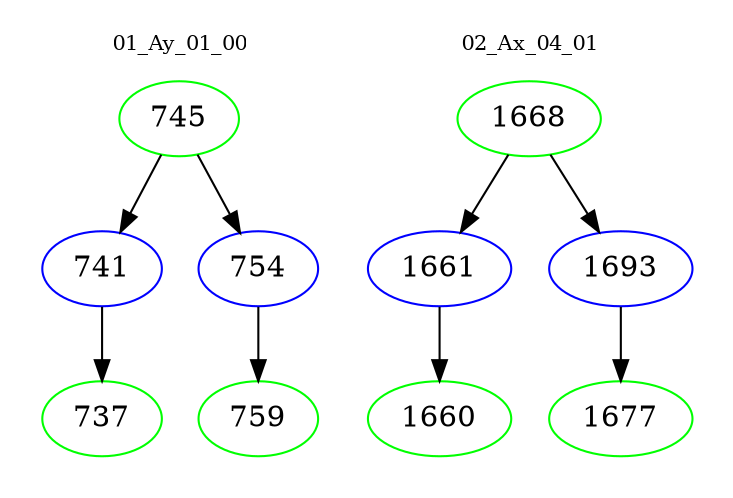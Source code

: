 digraph{
subgraph cluster_0 {
color = white
label = "01_Ay_01_00";
fontsize=10;
T0_745 [label="745", color="green"]
T0_745 -> T0_741 [color="black"]
T0_741 [label="741", color="blue"]
T0_741 -> T0_737 [color="black"]
T0_737 [label="737", color="green"]
T0_745 -> T0_754 [color="black"]
T0_754 [label="754", color="blue"]
T0_754 -> T0_759 [color="black"]
T0_759 [label="759", color="green"]
}
subgraph cluster_1 {
color = white
label = "02_Ax_04_01";
fontsize=10;
T1_1668 [label="1668", color="green"]
T1_1668 -> T1_1661 [color="black"]
T1_1661 [label="1661", color="blue"]
T1_1661 -> T1_1660 [color="black"]
T1_1660 [label="1660", color="green"]
T1_1668 -> T1_1693 [color="black"]
T1_1693 [label="1693", color="blue"]
T1_1693 -> T1_1677 [color="black"]
T1_1677 [label="1677", color="green"]
}
}
